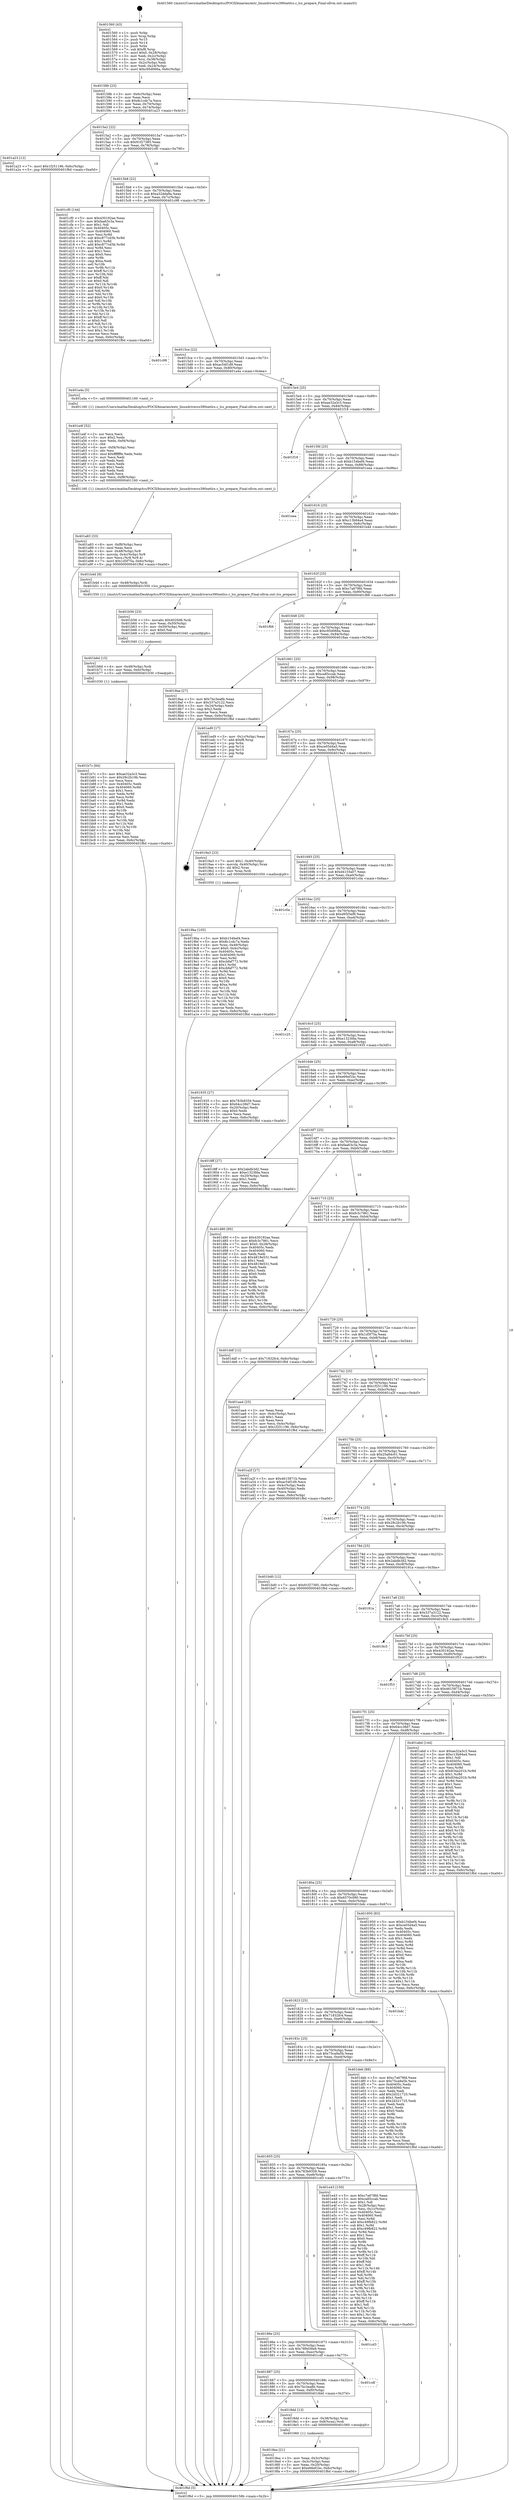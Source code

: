 digraph "0x401560" {
  label = "0x401560 (/mnt/c/Users/mathe/Desktop/tcc/POCII/binaries/extr_linuxdriverss390netlcs.c_lcs_prepare_Final-ollvm.out::main(0))"
  labelloc = "t"
  node[shape=record]

  Entry [label="",width=0.3,height=0.3,shape=circle,fillcolor=black,style=filled]
  "0x40158b" [label="{
     0x40158b [23]\l
     | [instrs]\l
     &nbsp;&nbsp;0x40158b \<+3\>: mov -0x6c(%rbp),%eax\l
     &nbsp;&nbsp;0x40158e \<+2\>: mov %eax,%ecx\l
     &nbsp;&nbsp;0x401590 \<+6\>: sub $0x8c1cdc7a,%ecx\l
     &nbsp;&nbsp;0x401596 \<+3\>: mov %eax,-0x70(%rbp)\l
     &nbsp;&nbsp;0x401599 \<+3\>: mov %ecx,-0x74(%rbp)\l
     &nbsp;&nbsp;0x40159c \<+6\>: je 0000000000401a23 \<main+0x4c3\>\l
  }"]
  "0x401a23" [label="{
     0x401a23 [12]\l
     | [instrs]\l
     &nbsp;&nbsp;0x401a23 \<+7\>: movl $0x1f251196,-0x6c(%rbp)\l
     &nbsp;&nbsp;0x401a2a \<+5\>: jmp 0000000000401f6d \<main+0xa0d\>\l
  }"]
  "0x4015a2" [label="{
     0x4015a2 [22]\l
     | [instrs]\l
     &nbsp;&nbsp;0x4015a2 \<+5\>: jmp 00000000004015a7 \<main+0x47\>\l
     &nbsp;&nbsp;0x4015a7 \<+3\>: mov -0x70(%rbp),%eax\l
     &nbsp;&nbsp;0x4015aa \<+5\>: sub $0x91f27385,%eax\l
     &nbsp;&nbsp;0x4015af \<+3\>: mov %eax,-0x78(%rbp)\l
     &nbsp;&nbsp;0x4015b2 \<+6\>: je 0000000000401cf0 \<main+0x790\>\l
  }"]
  Exit [label="",width=0.3,height=0.3,shape=circle,fillcolor=black,style=filled,peripheries=2]
  "0x401cf0" [label="{
     0x401cf0 [144]\l
     | [instrs]\l
     &nbsp;&nbsp;0x401cf0 \<+5\>: mov $0x430192ae,%eax\l
     &nbsp;&nbsp;0x401cf5 \<+5\>: mov $0xfaa63c3a,%ecx\l
     &nbsp;&nbsp;0x401cfa \<+2\>: mov $0x1,%dl\l
     &nbsp;&nbsp;0x401cfc \<+7\>: mov 0x40405c,%esi\l
     &nbsp;&nbsp;0x401d03 \<+7\>: mov 0x404060,%edi\l
     &nbsp;&nbsp;0x401d0a \<+3\>: mov %esi,%r8d\l
     &nbsp;&nbsp;0x401d0d \<+7\>: sub $0xc877cd3b,%r8d\l
     &nbsp;&nbsp;0x401d14 \<+4\>: sub $0x1,%r8d\l
     &nbsp;&nbsp;0x401d18 \<+7\>: add $0xc877cd3b,%r8d\l
     &nbsp;&nbsp;0x401d1f \<+4\>: imul %r8d,%esi\l
     &nbsp;&nbsp;0x401d23 \<+3\>: and $0x1,%esi\l
     &nbsp;&nbsp;0x401d26 \<+3\>: cmp $0x0,%esi\l
     &nbsp;&nbsp;0x401d29 \<+4\>: sete %r9b\l
     &nbsp;&nbsp;0x401d2d \<+3\>: cmp $0xa,%edi\l
     &nbsp;&nbsp;0x401d30 \<+4\>: setl %r10b\l
     &nbsp;&nbsp;0x401d34 \<+3\>: mov %r9b,%r11b\l
     &nbsp;&nbsp;0x401d37 \<+4\>: xor $0xff,%r11b\l
     &nbsp;&nbsp;0x401d3b \<+3\>: mov %r10b,%bl\l
     &nbsp;&nbsp;0x401d3e \<+3\>: xor $0xff,%bl\l
     &nbsp;&nbsp;0x401d41 \<+3\>: xor $0x0,%dl\l
     &nbsp;&nbsp;0x401d44 \<+3\>: mov %r11b,%r14b\l
     &nbsp;&nbsp;0x401d47 \<+4\>: and $0x0,%r14b\l
     &nbsp;&nbsp;0x401d4b \<+3\>: and %dl,%r9b\l
     &nbsp;&nbsp;0x401d4e \<+3\>: mov %bl,%r15b\l
     &nbsp;&nbsp;0x401d51 \<+4\>: and $0x0,%r15b\l
     &nbsp;&nbsp;0x401d55 \<+3\>: and %dl,%r10b\l
     &nbsp;&nbsp;0x401d58 \<+3\>: or %r9b,%r14b\l
     &nbsp;&nbsp;0x401d5b \<+3\>: or %r10b,%r15b\l
     &nbsp;&nbsp;0x401d5e \<+3\>: xor %r15b,%r14b\l
     &nbsp;&nbsp;0x401d61 \<+3\>: or %bl,%r11b\l
     &nbsp;&nbsp;0x401d64 \<+4\>: xor $0xff,%r11b\l
     &nbsp;&nbsp;0x401d68 \<+3\>: or $0x0,%dl\l
     &nbsp;&nbsp;0x401d6b \<+3\>: and %dl,%r11b\l
     &nbsp;&nbsp;0x401d6e \<+3\>: or %r11b,%r14b\l
     &nbsp;&nbsp;0x401d71 \<+4\>: test $0x1,%r14b\l
     &nbsp;&nbsp;0x401d75 \<+3\>: cmovne %ecx,%eax\l
     &nbsp;&nbsp;0x401d78 \<+3\>: mov %eax,-0x6c(%rbp)\l
     &nbsp;&nbsp;0x401d7b \<+5\>: jmp 0000000000401f6d \<main+0xa0d\>\l
  }"]
  "0x4015b8" [label="{
     0x4015b8 [22]\l
     | [instrs]\l
     &nbsp;&nbsp;0x4015b8 \<+5\>: jmp 00000000004015bd \<main+0x5d\>\l
     &nbsp;&nbsp;0x4015bd \<+3\>: mov -0x70(%rbp),%eax\l
     &nbsp;&nbsp;0x4015c0 \<+5\>: sub $0xa32dda9a,%eax\l
     &nbsp;&nbsp;0x4015c5 \<+3\>: mov %eax,-0x7c(%rbp)\l
     &nbsp;&nbsp;0x4015c8 \<+6\>: je 0000000000401c98 \<main+0x738\>\l
  }"]
  "0x401b7c" [label="{
     0x401b7c [84]\l
     | [instrs]\l
     &nbsp;&nbsp;0x401b7c \<+5\>: mov $0xae32a3c3,%eax\l
     &nbsp;&nbsp;0x401b81 \<+5\>: mov $0x29c2b19b,%esi\l
     &nbsp;&nbsp;0x401b86 \<+2\>: xor %ecx,%ecx\l
     &nbsp;&nbsp;0x401b88 \<+7\>: mov 0x40405c,%edx\l
     &nbsp;&nbsp;0x401b8f \<+8\>: mov 0x404060,%r8d\l
     &nbsp;&nbsp;0x401b97 \<+3\>: sub $0x1,%ecx\l
     &nbsp;&nbsp;0x401b9a \<+3\>: mov %edx,%r9d\l
     &nbsp;&nbsp;0x401b9d \<+3\>: add %ecx,%r9d\l
     &nbsp;&nbsp;0x401ba0 \<+4\>: imul %r9d,%edx\l
     &nbsp;&nbsp;0x401ba4 \<+3\>: and $0x1,%edx\l
     &nbsp;&nbsp;0x401ba7 \<+3\>: cmp $0x0,%edx\l
     &nbsp;&nbsp;0x401baa \<+4\>: sete %r10b\l
     &nbsp;&nbsp;0x401bae \<+4\>: cmp $0xa,%r8d\l
     &nbsp;&nbsp;0x401bb2 \<+4\>: setl %r11b\l
     &nbsp;&nbsp;0x401bb6 \<+3\>: mov %r10b,%bl\l
     &nbsp;&nbsp;0x401bb9 \<+3\>: and %r11b,%bl\l
     &nbsp;&nbsp;0x401bbc \<+3\>: xor %r11b,%r10b\l
     &nbsp;&nbsp;0x401bbf \<+3\>: or %r10b,%bl\l
     &nbsp;&nbsp;0x401bc2 \<+3\>: test $0x1,%bl\l
     &nbsp;&nbsp;0x401bc5 \<+3\>: cmovne %esi,%eax\l
     &nbsp;&nbsp;0x401bc8 \<+3\>: mov %eax,-0x6c(%rbp)\l
     &nbsp;&nbsp;0x401bcb \<+5\>: jmp 0000000000401f6d \<main+0xa0d\>\l
  }"]
  "0x401c98" [label="{
     0x401c98\l
  }", style=dashed]
  "0x4015ce" [label="{
     0x4015ce [22]\l
     | [instrs]\l
     &nbsp;&nbsp;0x4015ce \<+5\>: jmp 00000000004015d3 \<main+0x73\>\l
     &nbsp;&nbsp;0x4015d3 \<+3\>: mov -0x70(%rbp),%eax\l
     &nbsp;&nbsp;0x4015d6 \<+5\>: sub $0xac54f1d9,%eax\l
     &nbsp;&nbsp;0x4015db \<+3\>: mov %eax,-0x80(%rbp)\l
     &nbsp;&nbsp;0x4015de \<+6\>: je 0000000000401a4a \<main+0x4ea\>\l
  }"]
  "0x401b6d" [label="{
     0x401b6d [15]\l
     | [instrs]\l
     &nbsp;&nbsp;0x401b6d \<+4\>: mov -0x48(%rbp),%rdi\l
     &nbsp;&nbsp;0x401b71 \<+6\>: mov %eax,-0xfc(%rbp)\l
     &nbsp;&nbsp;0x401b77 \<+5\>: call 0000000000401030 \<free@plt\>\l
     | [calls]\l
     &nbsp;&nbsp;0x401030 \{1\} (unknown)\l
  }"]
  "0x401a4a" [label="{
     0x401a4a [5]\l
     | [instrs]\l
     &nbsp;&nbsp;0x401a4a \<+5\>: call 0000000000401160 \<next_i\>\l
     | [calls]\l
     &nbsp;&nbsp;0x401160 \{1\} (/mnt/c/Users/mathe/Desktop/tcc/POCII/binaries/extr_linuxdriverss390netlcs.c_lcs_prepare_Final-ollvm.out::next_i)\l
  }"]
  "0x4015e4" [label="{
     0x4015e4 [25]\l
     | [instrs]\l
     &nbsp;&nbsp;0x4015e4 \<+5\>: jmp 00000000004015e9 \<main+0x89\>\l
     &nbsp;&nbsp;0x4015e9 \<+3\>: mov -0x70(%rbp),%eax\l
     &nbsp;&nbsp;0x4015ec \<+5\>: sub $0xae32a3c3,%eax\l
     &nbsp;&nbsp;0x4015f1 \<+6\>: mov %eax,-0x84(%rbp)\l
     &nbsp;&nbsp;0x4015f7 \<+6\>: je 0000000000401f18 \<main+0x9b8\>\l
  }"]
  "0x401b56" [label="{
     0x401b56 [23]\l
     | [instrs]\l
     &nbsp;&nbsp;0x401b56 \<+10\>: movabs $0x4020d6,%rdi\l
     &nbsp;&nbsp;0x401b60 \<+3\>: mov %eax,-0x50(%rbp)\l
     &nbsp;&nbsp;0x401b63 \<+3\>: mov -0x50(%rbp),%esi\l
     &nbsp;&nbsp;0x401b66 \<+2\>: mov $0x0,%al\l
     &nbsp;&nbsp;0x401b68 \<+5\>: call 0000000000401040 \<printf@plt\>\l
     | [calls]\l
     &nbsp;&nbsp;0x401040 \{1\} (unknown)\l
  }"]
  "0x401f18" [label="{
     0x401f18\l
  }", style=dashed]
  "0x4015fd" [label="{
     0x4015fd [25]\l
     | [instrs]\l
     &nbsp;&nbsp;0x4015fd \<+5\>: jmp 0000000000401602 \<main+0xa2\>\l
     &nbsp;&nbsp;0x401602 \<+3\>: mov -0x70(%rbp),%eax\l
     &nbsp;&nbsp;0x401605 \<+5\>: sub $0xb154bef4,%eax\l
     &nbsp;&nbsp;0x40160a \<+6\>: mov %eax,-0x88(%rbp)\l
     &nbsp;&nbsp;0x401610 \<+6\>: je 0000000000401eea \<main+0x98a\>\l
  }"]
  "0x401a83" [label="{
     0x401a83 [33]\l
     | [instrs]\l
     &nbsp;&nbsp;0x401a83 \<+6\>: mov -0xf8(%rbp),%ecx\l
     &nbsp;&nbsp;0x401a89 \<+3\>: imul %eax,%ecx\l
     &nbsp;&nbsp;0x401a8c \<+4\>: mov -0x48(%rbp),%r8\l
     &nbsp;&nbsp;0x401a90 \<+4\>: movslq -0x4c(%rbp),%r9\l
     &nbsp;&nbsp;0x401a94 \<+4\>: mov %ecx,(%r8,%r9,4)\l
     &nbsp;&nbsp;0x401a98 \<+7\>: movl $0x1d5f75a,-0x6c(%rbp)\l
     &nbsp;&nbsp;0x401a9f \<+5\>: jmp 0000000000401f6d \<main+0xa0d\>\l
  }"]
  "0x401eea" [label="{
     0x401eea\l
  }", style=dashed]
  "0x401616" [label="{
     0x401616 [25]\l
     | [instrs]\l
     &nbsp;&nbsp;0x401616 \<+5\>: jmp 000000000040161b \<main+0xbb\>\l
     &nbsp;&nbsp;0x40161b \<+3\>: mov -0x70(%rbp),%eax\l
     &nbsp;&nbsp;0x40161e \<+5\>: sub $0xc13b94a4,%eax\l
     &nbsp;&nbsp;0x401623 \<+6\>: mov %eax,-0x8c(%rbp)\l
     &nbsp;&nbsp;0x401629 \<+6\>: je 0000000000401b4d \<main+0x5ed\>\l
  }"]
  "0x401a4f" [label="{
     0x401a4f [52]\l
     | [instrs]\l
     &nbsp;&nbsp;0x401a4f \<+2\>: xor %ecx,%ecx\l
     &nbsp;&nbsp;0x401a51 \<+5\>: mov $0x2,%edx\l
     &nbsp;&nbsp;0x401a56 \<+6\>: mov %edx,-0xf4(%rbp)\l
     &nbsp;&nbsp;0x401a5c \<+1\>: cltd\l
     &nbsp;&nbsp;0x401a5d \<+6\>: mov -0xf4(%rbp),%esi\l
     &nbsp;&nbsp;0x401a63 \<+2\>: idiv %esi\l
     &nbsp;&nbsp;0x401a65 \<+6\>: imul $0xfffffffe,%edx,%edx\l
     &nbsp;&nbsp;0x401a6b \<+2\>: mov %ecx,%edi\l
     &nbsp;&nbsp;0x401a6d \<+2\>: sub %edx,%edi\l
     &nbsp;&nbsp;0x401a6f \<+2\>: mov %ecx,%edx\l
     &nbsp;&nbsp;0x401a71 \<+3\>: sub $0x1,%edx\l
     &nbsp;&nbsp;0x401a74 \<+2\>: add %edx,%edi\l
     &nbsp;&nbsp;0x401a76 \<+2\>: sub %edi,%ecx\l
     &nbsp;&nbsp;0x401a78 \<+6\>: mov %ecx,-0xf8(%rbp)\l
     &nbsp;&nbsp;0x401a7e \<+5\>: call 0000000000401160 \<next_i\>\l
     | [calls]\l
     &nbsp;&nbsp;0x401160 \{1\} (/mnt/c/Users/mathe/Desktop/tcc/POCII/binaries/extr_linuxdriverss390netlcs.c_lcs_prepare_Final-ollvm.out::next_i)\l
  }"]
  "0x401b4d" [label="{
     0x401b4d [9]\l
     | [instrs]\l
     &nbsp;&nbsp;0x401b4d \<+4\>: mov -0x48(%rbp),%rdi\l
     &nbsp;&nbsp;0x401b51 \<+5\>: call 0000000000401550 \<lcs_prepare\>\l
     | [calls]\l
     &nbsp;&nbsp;0x401550 \{1\} (/mnt/c/Users/mathe/Desktop/tcc/POCII/binaries/extr_linuxdriverss390netlcs.c_lcs_prepare_Final-ollvm.out::lcs_prepare)\l
  }"]
  "0x40162f" [label="{
     0x40162f [25]\l
     | [instrs]\l
     &nbsp;&nbsp;0x40162f \<+5\>: jmp 0000000000401634 \<main+0xd4\>\l
     &nbsp;&nbsp;0x401634 \<+3\>: mov -0x70(%rbp),%eax\l
     &nbsp;&nbsp;0x401637 \<+5\>: sub $0xc7a678fd,%eax\l
     &nbsp;&nbsp;0x40163c \<+6\>: mov %eax,-0x90(%rbp)\l
     &nbsp;&nbsp;0x401642 \<+6\>: je 0000000000401f66 \<main+0xa06\>\l
  }"]
  "0x4019ba" [label="{
     0x4019ba [105]\l
     | [instrs]\l
     &nbsp;&nbsp;0x4019ba \<+5\>: mov $0xb154bef4,%ecx\l
     &nbsp;&nbsp;0x4019bf \<+5\>: mov $0x8c1cdc7a,%edx\l
     &nbsp;&nbsp;0x4019c4 \<+4\>: mov %rax,-0x48(%rbp)\l
     &nbsp;&nbsp;0x4019c8 \<+7\>: movl $0x0,-0x4c(%rbp)\l
     &nbsp;&nbsp;0x4019cf \<+7\>: mov 0x40405c,%esi\l
     &nbsp;&nbsp;0x4019d6 \<+8\>: mov 0x404060,%r8d\l
     &nbsp;&nbsp;0x4019de \<+3\>: mov %esi,%r9d\l
     &nbsp;&nbsp;0x4019e1 \<+7\>: sub $0xcbfaf772,%r9d\l
     &nbsp;&nbsp;0x4019e8 \<+4\>: sub $0x1,%r9d\l
     &nbsp;&nbsp;0x4019ec \<+7\>: add $0xcbfaf772,%r9d\l
     &nbsp;&nbsp;0x4019f3 \<+4\>: imul %r9d,%esi\l
     &nbsp;&nbsp;0x4019f7 \<+3\>: and $0x1,%esi\l
     &nbsp;&nbsp;0x4019fa \<+3\>: cmp $0x0,%esi\l
     &nbsp;&nbsp;0x4019fd \<+4\>: sete %r10b\l
     &nbsp;&nbsp;0x401a01 \<+4\>: cmp $0xa,%r8d\l
     &nbsp;&nbsp;0x401a05 \<+4\>: setl %r11b\l
     &nbsp;&nbsp;0x401a09 \<+3\>: mov %r10b,%bl\l
     &nbsp;&nbsp;0x401a0c \<+3\>: and %r11b,%bl\l
     &nbsp;&nbsp;0x401a0f \<+3\>: xor %r11b,%r10b\l
     &nbsp;&nbsp;0x401a12 \<+3\>: or %r10b,%bl\l
     &nbsp;&nbsp;0x401a15 \<+3\>: test $0x1,%bl\l
     &nbsp;&nbsp;0x401a18 \<+3\>: cmovne %edx,%ecx\l
     &nbsp;&nbsp;0x401a1b \<+3\>: mov %ecx,-0x6c(%rbp)\l
     &nbsp;&nbsp;0x401a1e \<+5\>: jmp 0000000000401f6d \<main+0xa0d\>\l
  }"]
  "0x401f66" [label="{
     0x401f66\l
  }", style=dashed]
  "0x401648" [label="{
     0x401648 [25]\l
     | [instrs]\l
     &nbsp;&nbsp;0x401648 \<+5\>: jmp 000000000040164d \<main+0xed\>\l
     &nbsp;&nbsp;0x40164d \<+3\>: mov -0x70(%rbp),%eax\l
     &nbsp;&nbsp;0x401650 \<+5\>: sub $0xc95d066a,%eax\l
     &nbsp;&nbsp;0x401655 \<+6\>: mov %eax,-0x94(%rbp)\l
     &nbsp;&nbsp;0x40165b \<+6\>: je 00000000004018aa \<main+0x34a\>\l
  }"]
  "0x4018ea" [label="{
     0x4018ea [21]\l
     | [instrs]\l
     &nbsp;&nbsp;0x4018ea \<+3\>: mov %eax,-0x3c(%rbp)\l
     &nbsp;&nbsp;0x4018ed \<+3\>: mov -0x3c(%rbp),%eax\l
     &nbsp;&nbsp;0x4018f0 \<+3\>: mov %eax,-0x20(%rbp)\l
     &nbsp;&nbsp;0x4018f3 \<+7\>: movl $0xe66ef1bc,-0x6c(%rbp)\l
     &nbsp;&nbsp;0x4018fa \<+5\>: jmp 0000000000401f6d \<main+0xa0d\>\l
  }"]
  "0x4018aa" [label="{
     0x4018aa [27]\l
     | [instrs]\l
     &nbsp;&nbsp;0x4018aa \<+5\>: mov $0x7bc3ea8b,%eax\l
     &nbsp;&nbsp;0x4018af \<+5\>: mov $0x337a3122,%ecx\l
     &nbsp;&nbsp;0x4018b4 \<+3\>: mov -0x24(%rbp),%edx\l
     &nbsp;&nbsp;0x4018b7 \<+3\>: cmp $0x2,%edx\l
     &nbsp;&nbsp;0x4018ba \<+3\>: cmovne %ecx,%eax\l
     &nbsp;&nbsp;0x4018bd \<+3\>: mov %eax,-0x6c(%rbp)\l
     &nbsp;&nbsp;0x4018c0 \<+5\>: jmp 0000000000401f6d \<main+0xa0d\>\l
  }"]
  "0x401661" [label="{
     0x401661 [25]\l
     | [instrs]\l
     &nbsp;&nbsp;0x401661 \<+5\>: jmp 0000000000401666 \<main+0x106\>\l
     &nbsp;&nbsp;0x401666 \<+3\>: mov -0x70(%rbp),%eax\l
     &nbsp;&nbsp;0x401669 \<+5\>: sub $0xca85ccab,%eax\l
     &nbsp;&nbsp;0x40166e \<+6\>: mov %eax,-0x98(%rbp)\l
     &nbsp;&nbsp;0x401674 \<+6\>: je 0000000000401ed9 \<main+0x979\>\l
  }"]
  "0x401f6d" [label="{
     0x401f6d [5]\l
     | [instrs]\l
     &nbsp;&nbsp;0x401f6d \<+5\>: jmp 000000000040158b \<main+0x2b\>\l
  }"]
  "0x401560" [label="{
     0x401560 [43]\l
     | [instrs]\l
     &nbsp;&nbsp;0x401560 \<+1\>: push %rbp\l
     &nbsp;&nbsp;0x401561 \<+3\>: mov %rsp,%rbp\l
     &nbsp;&nbsp;0x401564 \<+2\>: push %r15\l
     &nbsp;&nbsp;0x401566 \<+2\>: push %r14\l
     &nbsp;&nbsp;0x401568 \<+1\>: push %rbx\l
     &nbsp;&nbsp;0x401569 \<+7\>: sub $0xf8,%rsp\l
     &nbsp;&nbsp;0x401570 \<+7\>: movl $0x0,-0x28(%rbp)\l
     &nbsp;&nbsp;0x401577 \<+3\>: mov %edi,-0x2c(%rbp)\l
     &nbsp;&nbsp;0x40157a \<+4\>: mov %rsi,-0x38(%rbp)\l
     &nbsp;&nbsp;0x40157e \<+3\>: mov -0x2c(%rbp),%edi\l
     &nbsp;&nbsp;0x401581 \<+3\>: mov %edi,-0x24(%rbp)\l
     &nbsp;&nbsp;0x401584 \<+7\>: movl $0xc95d066a,-0x6c(%rbp)\l
  }"]
  "0x4018a0" [label="{
     0x4018a0\l
  }", style=dashed]
  "0x401ed9" [label="{
     0x401ed9 [17]\l
     | [instrs]\l
     &nbsp;&nbsp;0x401ed9 \<+3\>: mov -0x1c(%rbp),%eax\l
     &nbsp;&nbsp;0x401edc \<+7\>: add $0xf8,%rsp\l
     &nbsp;&nbsp;0x401ee3 \<+1\>: pop %rbx\l
     &nbsp;&nbsp;0x401ee4 \<+2\>: pop %r14\l
     &nbsp;&nbsp;0x401ee6 \<+2\>: pop %r15\l
     &nbsp;&nbsp;0x401ee8 \<+1\>: pop %rbp\l
     &nbsp;&nbsp;0x401ee9 \<+1\>: ret\l
  }"]
  "0x40167a" [label="{
     0x40167a [25]\l
     | [instrs]\l
     &nbsp;&nbsp;0x40167a \<+5\>: jmp 000000000040167f \<main+0x11f\>\l
     &nbsp;&nbsp;0x40167f \<+3\>: mov -0x70(%rbp),%eax\l
     &nbsp;&nbsp;0x401682 \<+5\>: sub $0xce05d4a5,%eax\l
     &nbsp;&nbsp;0x401687 \<+6\>: mov %eax,-0x9c(%rbp)\l
     &nbsp;&nbsp;0x40168d \<+6\>: je 00000000004019a3 \<main+0x443\>\l
  }"]
  "0x4018dd" [label="{
     0x4018dd [13]\l
     | [instrs]\l
     &nbsp;&nbsp;0x4018dd \<+4\>: mov -0x38(%rbp),%rax\l
     &nbsp;&nbsp;0x4018e1 \<+4\>: mov 0x8(%rax),%rdi\l
     &nbsp;&nbsp;0x4018e5 \<+5\>: call 0000000000401060 \<atoi@plt\>\l
     | [calls]\l
     &nbsp;&nbsp;0x401060 \{1\} (unknown)\l
  }"]
  "0x4019a3" [label="{
     0x4019a3 [23]\l
     | [instrs]\l
     &nbsp;&nbsp;0x4019a3 \<+7\>: movl $0x1,-0x40(%rbp)\l
     &nbsp;&nbsp;0x4019aa \<+4\>: movslq -0x40(%rbp),%rax\l
     &nbsp;&nbsp;0x4019ae \<+4\>: shl $0x2,%rax\l
     &nbsp;&nbsp;0x4019b2 \<+3\>: mov %rax,%rdi\l
     &nbsp;&nbsp;0x4019b5 \<+5\>: call 0000000000401050 \<malloc@plt\>\l
     | [calls]\l
     &nbsp;&nbsp;0x401050 \{1\} (unknown)\l
  }"]
  "0x401693" [label="{
     0x401693 [25]\l
     | [instrs]\l
     &nbsp;&nbsp;0x401693 \<+5\>: jmp 0000000000401698 \<main+0x138\>\l
     &nbsp;&nbsp;0x401698 \<+3\>: mov -0x70(%rbp),%eax\l
     &nbsp;&nbsp;0x40169b \<+5\>: sub $0xd4155a07,%eax\l
     &nbsp;&nbsp;0x4016a0 \<+6\>: mov %eax,-0xa0(%rbp)\l
     &nbsp;&nbsp;0x4016a6 \<+6\>: je 0000000000401c0a \<main+0x6aa\>\l
  }"]
  "0x401887" [label="{
     0x401887 [25]\l
     | [instrs]\l
     &nbsp;&nbsp;0x401887 \<+5\>: jmp 000000000040188c \<main+0x32c\>\l
     &nbsp;&nbsp;0x40188c \<+3\>: mov -0x70(%rbp),%eax\l
     &nbsp;&nbsp;0x40188f \<+5\>: sub $0x7bc3ea8b,%eax\l
     &nbsp;&nbsp;0x401894 \<+6\>: mov %eax,-0xf0(%rbp)\l
     &nbsp;&nbsp;0x40189a \<+6\>: je 00000000004018dd \<main+0x37d\>\l
  }"]
  "0x401c0a" [label="{
     0x401c0a\l
  }", style=dashed]
  "0x4016ac" [label="{
     0x4016ac [25]\l
     | [instrs]\l
     &nbsp;&nbsp;0x4016ac \<+5\>: jmp 00000000004016b1 \<main+0x151\>\l
     &nbsp;&nbsp;0x4016b1 \<+3\>: mov -0x70(%rbp),%eax\l
     &nbsp;&nbsp;0x4016b4 \<+5\>: sub $0xd95f3ef9,%eax\l
     &nbsp;&nbsp;0x4016b9 \<+6\>: mov %eax,-0xa4(%rbp)\l
     &nbsp;&nbsp;0x4016bf \<+6\>: je 0000000000401c25 \<main+0x6c5\>\l
  }"]
  "0x401cdf" [label="{
     0x401cdf\l
  }", style=dashed]
  "0x401c25" [label="{
     0x401c25\l
  }", style=dashed]
  "0x4016c5" [label="{
     0x4016c5 [25]\l
     | [instrs]\l
     &nbsp;&nbsp;0x4016c5 \<+5\>: jmp 00000000004016ca \<main+0x16a\>\l
     &nbsp;&nbsp;0x4016ca \<+3\>: mov -0x70(%rbp),%eax\l
     &nbsp;&nbsp;0x4016cd \<+5\>: sub $0xe1323fda,%eax\l
     &nbsp;&nbsp;0x4016d2 \<+6\>: mov %eax,-0xa8(%rbp)\l
     &nbsp;&nbsp;0x4016d8 \<+6\>: je 0000000000401935 \<main+0x3d5\>\l
  }"]
  "0x40186e" [label="{
     0x40186e [25]\l
     | [instrs]\l
     &nbsp;&nbsp;0x40186e \<+5\>: jmp 0000000000401873 \<main+0x313\>\l
     &nbsp;&nbsp;0x401873 \<+3\>: mov -0x70(%rbp),%eax\l
     &nbsp;&nbsp;0x401876 \<+5\>: sub $0x789d39a9,%eax\l
     &nbsp;&nbsp;0x40187b \<+6\>: mov %eax,-0xec(%rbp)\l
     &nbsp;&nbsp;0x401881 \<+6\>: je 0000000000401cdf \<main+0x77f\>\l
  }"]
  "0x401935" [label="{
     0x401935 [27]\l
     | [instrs]\l
     &nbsp;&nbsp;0x401935 \<+5\>: mov $0x783b9359,%eax\l
     &nbsp;&nbsp;0x40193a \<+5\>: mov $0x64cc38d7,%ecx\l
     &nbsp;&nbsp;0x40193f \<+3\>: mov -0x20(%rbp),%edx\l
     &nbsp;&nbsp;0x401942 \<+3\>: cmp $0x0,%edx\l
     &nbsp;&nbsp;0x401945 \<+3\>: cmove %ecx,%eax\l
     &nbsp;&nbsp;0x401948 \<+3\>: mov %eax,-0x6c(%rbp)\l
     &nbsp;&nbsp;0x40194b \<+5\>: jmp 0000000000401f6d \<main+0xa0d\>\l
  }"]
  "0x4016de" [label="{
     0x4016de [25]\l
     | [instrs]\l
     &nbsp;&nbsp;0x4016de \<+5\>: jmp 00000000004016e3 \<main+0x183\>\l
     &nbsp;&nbsp;0x4016e3 \<+3\>: mov -0x70(%rbp),%eax\l
     &nbsp;&nbsp;0x4016e6 \<+5\>: sub $0xe66ef1bc,%eax\l
     &nbsp;&nbsp;0x4016eb \<+6\>: mov %eax,-0xac(%rbp)\l
     &nbsp;&nbsp;0x4016f1 \<+6\>: je 00000000004018ff \<main+0x39f\>\l
  }"]
  "0x401cd3" [label="{
     0x401cd3\l
  }", style=dashed]
  "0x4018ff" [label="{
     0x4018ff [27]\l
     | [instrs]\l
     &nbsp;&nbsp;0x4018ff \<+5\>: mov $0x2abdb3d2,%eax\l
     &nbsp;&nbsp;0x401904 \<+5\>: mov $0xe1323fda,%ecx\l
     &nbsp;&nbsp;0x401909 \<+3\>: mov -0x20(%rbp),%edx\l
     &nbsp;&nbsp;0x40190c \<+3\>: cmp $0x1,%edx\l
     &nbsp;&nbsp;0x40190f \<+3\>: cmovl %ecx,%eax\l
     &nbsp;&nbsp;0x401912 \<+3\>: mov %eax,-0x6c(%rbp)\l
     &nbsp;&nbsp;0x401915 \<+5\>: jmp 0000000000401f6d \<main+0xa0d\>\l
  }"]
  "0x4016f7" [label="{
     0x4016f7 [25]\l
     | [instrs]\l
     &nbsp;&nbsp;0x4016f7 \<+5\>: jmp 00000000004016fc \<main+0x19c\>\l
     &nbsp;&nbsp;0x4016fc \<+3\>: mov -0x70(%rbp),%eax\l
     &nbsp;&nbsp;0x4016ff \<+5\>: sub $0xfaa63c3a,%eax\l
     &nbsp;&nbsp;0x401704 \<+6\>: mov %eax,-0xb0(%rbp)\l
     &nbsp;&nbsp;0x40170a \<+6\>: je 0000000000401d80 \<main+0x820\>\l
  }"]
  "0x401855" [label="{
     0x401855 [25]\l
     | [instrs]\l
     &nbsp;&nbsp;0x401855 \<+5\>: jmp 000000000040185a \<main+0x2fa\>\l
     &nbsp;&nbsp;0x40185a \<+3\>: mov -0x70(%rbp),%eax\l
     &nbsp;&nbsp;0x40185d \<+5\>: sub $0x783b9359,%eax\l
     &nbsp;&nbsp;0x401862 \<+6\>: mov %eax,-0xe8(%rbp)\l
     &nbsp;&nbsp;0x401868 \<+6\>: je 0000000000401cd3 \<main+0x773\>\l
  }"]
  "0x401d80" [label="{
     0x401d80 [95]\l
     | [instrs]\l
     &nbsp;&nbsp;0x401d80 \<+5\>: mov $0x430192ae,%eax\l
     &nbsp;&nbsp;0x401d85 \<+5\>: mov $0xfc3c7861,%ecx\l
     &nbsp;&nbsp;0x401d8a \<+7\>: movl $0x0,-0x28(%rbp)\l
     &nbsp;&nbsp;0x401d91 \<+7\>: mov 0x40405c,%edx\l
     &nbsp;&nbsp;0x401d98 \<+7\>: mov 0x404060,%esi\l
     &nbsp;&nbsp;0x401d9f \<+2\>: mov %edx,%edi\l
     &nbsp;&nbsp;0x401da1 \<+6\>: sub $0x4819e531,%edi\l
     &nbsp;&nbsp;0x401da7 \<+3\>: sub $0x1,%edi\l
     &nbsp;&nbsp;0x401daa \<+6\>: add $0x4819e531,%edi\l
     &nbsp;&nbsp;0x401db0 \<+3\>: imul %edi,%edx\l
     &nbsp;&nbsp;0x401db3 \<+3\>: and $0x1,%edx\l
     &nbsp;&nbsp;0x401db6 \<+3\>: cmp $0x0,%edx\l
     &nbsp;&nbsp;0x401db9 \<+4\>: sete %r8b\l
     &nbsp;&nbsp;0x401dbd \<+3\>: cmp $0xa,%esi\l
     &nbsp;&nbsp;0x401dc0 \<+4\>: setl %r9b\l
     &nbsp;&nbsp;0x401dc4 \<+3\>: mov %r8b,%r10b\l
     &nbsp;&nbsp;0x401dc7 \<+3\>: and %r9b,%r10b\l
     &nbsp;&nbsp;0x401dca \<+3\>: xor %r9b,%r8b\l
     &nbsp;&nbsp;0x401dcd \<+3\>: or %r8b,%r10b\l
     &nbsp;&nbsp;0x401dd0 \<+4\>: test $0x1,%r10b\l
     &nbsp;&nbsp;0x401dd4 \<+3\>: cmovne %ecx,%eax\l
     &nbsp;&nbsp;0x401dd7 \<+3\>: mov %eax,-0x6c(%rbp)\l
     &nbsp;&nbsp;0x401dda \<+5\>: jmp 0000000000401f6d \<main+0xa0d\>\l
  }"]
  "0x401710" [label="{
     0x401710 [25]\l
     | [instrs]\l
     &nbsp;&nbsp;0x401710 \<+5\>: jmp 0000000000401715 \<main+0x1b5\>\l
     &nbsp;&nbsp;0x401715 \<+3\>: mov -0x70(%rbp),%eax\l
     &nbsp;&nbsp;0x401718 \<+5\>: sub $0xfc3c7861,%eax\l
     &nbsp;&nbsp;0x40171d \<+6\>: mov %eax,-0xb4(%rbp)\l
     &nbsp;&nbsp;0x401723 \<+6\>: je 0000000000401ddf \<main+0x87f\>\l
  }"]
  "0x401e43" [label="{
     0x401e43 [150]\l
     | [instrs]\l
     &nbsp;&nbsp;0x401e43 \<+5\>: mov $0xc7a678fd,%eax\l
     &nbsp;&nbsp;0x401e48 \<+5\>: mov $0xca85ccab,%ecx\l
     &nbsp;&nbsp;0x401e4d \<+2\>: mov $0x1,%dl\l
     &nbsp;&nbsp;0x401e4f \<+3\>: mov -0x28(%rbp),%esi\l
     &nbsp;&nbsp;0x401e52 \<+3\>: mov %esi,-0x1c(%rbp)\l
     &nbsp;&nbsp;0x401e55 \<+7\>: mov 0x40405c,%esi\l
     &nbsp;&nbsp;0x401e5c \<+7\>: mov 0x404060,%edi\l
     &nbsp;&nbsp;0x401e63 \<+3\>: mov %esi,%r8d\l
     &nbsp;&nbsp;0x401e66 \<+7\>: add $0xc49fb822,%r8d\l
     &nbsp;&nbsp;0x401e6d \<+4\>: sub $0x1,%r8d\l
     &nbsp;&nbsp;0x401e71 \<+7\>: sub $0xc49fb822,%r8d\l
     &nbsp;&nbsp;0x401e78 \<+4\>: imul %r8d,%esi\l
     &nbsp;&nbsp;0x401e7c \<+3\>: and $0x1,%esi\l
     &nbsp;&nbsp;0x401e7f \<+3\>: cmp $0x0,%esi\l
     &nbsp;&nbsp;0x401e82 \<+4\>: sete %r9b\l
     &nbsp;&nbsp;0x401e86 \<+3\>: cmp $0xa,%edi\l
     &nbsp;&nbsp;0x401e89 \<+4\>: setl %r10b\l
     &nbsp;&nbsp;0x401e8d \<+3\>: mov %r9b,%r11b\l
     &nbsp;&nbsp;0x401e90 \<+4\>: xor $0xff,%r11b\l
     &nbsp;&nbsp;0x401e94 \<+3\>: mov %r10b,%bl\l
     &nbsp;&nbsp;0x401e97 \<+3\>: xor $0xff,%bl\l
     &nbsp;&nbsp;0x401e9a \<+3\>: xor $0x1,%dl\l
     &nbsp;&nbsp;0x401e9d \<+3\>: mov %r11b,%r14b\l
     &nbsp;&nbsp;0x401ea0 \<+4\>: and $0xff,%r14b\l
     &nbsp;&nbsp;0x401ea4 \<+3\>: and %dl,%r9b\l
     &nbsp;&nbsp;0x401ea7 \<+3\>: mov %bl,%r15b\l
     &nbsp;&nbsp;0x401eaa \<+4\>: and $0xff,%r15b\l
     &nbsp;&nbsp;0x401eae \<+3\>: and %dl,%r10b\l
     &nbsp;&nbsp;0x401eb1 \<+3\>: or %r9b,%r14b\l
     &nbsp;&nbsp;0x401eb4 \<+3\>: or %r10b,%r15b\l
     &nbsp;&nbsp;0x401eb7 \<+3\>: xor %r15b,%r14b\l
     &nbsp;&nbsp;0x401eba \<+3\>: or %bl,%r11b\l
     &nbsp;&nbsp;0x401ebd \<+4\>: xor $0xff,%r11b\l
     &nbsp;&nbsp;0x401ec1 \<+3\>: or $0x1,%dl\l
     &nbsp;&nbsp;0x401ec4 \<+3\>: and %dl,%r11b\l
     &nbsp;&nbsp;0x401ec7 \<+3\>: or %r11b,%r14b\l
     &nbsp;&nbsp;0x401eca \<+4\>: test $0x1,%r14b\l
     &nbsp;&nbsp;0x401ece \<+3\>: cmovne %ecx,%eax\l
     &nbsp;&nbsp;0x401ed1 \<+3\>: mov %eax,-0x6c(%rbp)\l
     &nbsp;&nbsp;0x401ed4 \<+5\>: jmp 0000000000401f6d \<main+0xa0d\>\l
  }"]
  "0x401ddf" [label="{
     0x401ddf [12]\l
     | [instrs]\l
     &nbsp;&nbsp;0x401ddf \<+7\>: movl $0x71832fc4,-0x6c(%rbp)\l
     &nbsp;&nbsp;0x401de6 \<+5\>: jmp 0000000000401f6d \<main+0xa0d\>\l
  }"]
  "0x401729" [label="{
     0x401729 [25]\l
     | [instrs]\l
     &nbsp;&nbsp;0x401729 \<+5\>: jmp 000000000040172e \<main+0x1ce\>\l
     &nbsp;&nbsp;0x40172e \<+3\>: mov -0x70(%rbp),%eax\l
     &nbsp;&nbsp;0x401731 \<+5\>: sub $0x1d5f75a,%eax\l
     &nbsp;&nbsp;0x401736 \<+6\>: mov %eax,-0xb8(%rbp)\l
     &nbsp;&nbsp;0x40173c \<+6\>: je 0000000000401aa4 \<main+0x544\>\l
  }"]
  "0x40183c" [label="{
     0x40183c [25]\l
     | [instrs]\l
     &nbsp;&nbsp;0x40183c \<+5\>: jmp 0000000000401841 \<main+0x2e1\>\l
     &nbsp;&nbsp;0x401841 \<+3\>: mov -0x70(%rbp),%eax\l
     &nbsp;&nbsp;0x401844 \<+5\>: sub $0x75ca9a5b,%eax\l
     &nbsp;&nbsp;0x401849 \<+6\>: mov %eax,-0xe4(%rbp)\l
     &nbsp;&nbsp;0x40184f \<+6\>: je 0000000000401e43 \<main+0x8e3\>\l
  }"]
  "0x401aa4" [label="{
     0x401aa4 [25]\l
     | [instrs]\l
     &nbsp;&nbsp;0x401aa4 \<+2\>: xor %eax,%eax\l
     &nbsp;&nbsp;0x401aa6 \<+3\>: mov -0x4c(%rbp),%ecx\l
     &nbsp;&nbsp;0x401aa9 \<+3\>: sub $0x1,%eax\l
     &nbsp;&nbsp;0x401aac \<+2\>: sub %eax,%ecx\l
     &nbsp;&nbsp;0x401aae \<+3\>: mov %ecx,-0x4c(%rbp)\l
     &nbsp;&nbsp;0x401ab1 \<+7\>: movl $0x1f251196,-0x6c(%rbp)\l
     &nbsp;&nbsp;0x401ab8 \<+5\>: jmp 0000000000401f6d \<main+0xa0d\>\l
  }"]
  "0x401742" [label="{
     0x401742 [25]\l
     | [instrs]\l
     &nbsp;&nbsp;0x401742 \<+5\>: jmp 0000000000401747 \<main+0x1e7\>\l
     &nbsp;&nbsp;0x401747 \<+3\>: mov -0x70(%rbp),%eax\l
     &nbsp;&nbsp;0x40174a \<+5\>: sub $0x1f251196,%eax\l
     &nbsp;&nbsp;0x40174f \<+6\>: mov %eax,-0xbc(%rbp)\l
     &nbsp;&nbsp;0x401755 \<+6\>: je 0000000000401a2f \<main+0x4cf\>\l
  }"]
  "0x401deb" [label="{
     0x401deb [88]\l
     | [instrs]\l
     &nbsp;&nbsp;0x401deb \<+5\>: mov $0xc7a678fd,%eax\l
     &nbsp;&nbsp;0x401df0 \<+5\>: mov $0x75ca9a5b,%ecx\l
     &nbsp;&nbsp;0x401df5 \<+7\>: mov 0x40405c,%edx\l
     &nbsp;&nbsp;0x401dfc \<+7\>: mov 0x404060,%esi\l
     &nbsp;&nbsp;0x401e03 \<+2\>: mov %edx,%edi\l
     &nbsp;&nbsp;0x401e05 \<+6\>: add $0x2d321725,%edi\l
     &nbsp;&nbsp;0x401e0b \<+3\>: sub $0x1,%edi\l
     &nbsp;&nbsp;0x401e0e \<+6\>: sub $0x2d321725,%edi\l
     &nbsp;&nbsp;0x401e14 \<+3\>: imul %edi,%edx\l
     &nbsp;&nbsp;0x401e17 \<+3\>: and $0x1,%edx\l
     &nbsp;&nbsp;0x401e1a \<+3\>: cmp $0x0,%edx\l
     &nbsp;&nbsp;0x401e1d \<+4\>: sete %r8b\l
     &nbsp;&nbsp;0x401e21 \<+3\>: cmp $0xa,%esi\l
     &nbsp;&nbsp;0x401e24 \<+4\>: setl %r9b\l
     &nbsp;&nbsp;0x401e28 \<+3\>: mov %r8b,%r10b\l
     &nbsp;&nbsp;0x401e2b \<+3\>: and %r9b,%r10b\l
     &nbsp;&nbsp;0x401e2e \<+3\>: xor %r9b,%r8b\l
     &nbsp;&nbsp;0x401e31 \<+3\>: or %r8b,%r10b\l
     &nbsp;&nbsp;0x401e34 \<+4\>: test $0x1,%r10b\l
     &nbsp;&nbsp;0x401e38 \<+3\>: cmovne %ecx,%eax\l
     &nbsp;&nbsp;0x401e3b \<+3\>: mov %eax,-0x6c(%rbp)\l
     &nbsp;&nbsp;0x401e3e \<+5\>: jmp 0000000000401f6d \<main+0xa0d\>\l
  }"]
  "0x401a2f" [label="{
     0x401a2f [27]\l
     | [instrs]\l
     &nbsp;&nbsp;0x401a2f \<+5\>: mov $0x4615871b,%eax\l
     &nbsp;&nbsp;0x401a34 \<+5\>: mov $0xac54f1d9,%ecx\l
     &nbsp;&nbsp;0x401a39 \<+3\>: mov -0x4c(%rbp),%edx\l
     &nbsp;&nbsp;0x401a3c \<+3\>: cmp -0x40(%rbp),%edx\l
     &nbsp;&nbsp;0x401a3f \<+3\>: cmovl %ecx,%eax\l
     &nbsp;&nbsp;0x401a42 \<+3\>: mov %eax,-0x6c(%rbp)\l
     &nbsp;&nbsp;0x401a45 \<+5\>: jmp 0000000000401f6d \<main+0xa0d\>\l
  }"]
  "0x40175b" [label="{
     0x40175b [25]\l
     | [instrs]\l
     &nbsp;&nbsp;0x40175b \<+5\>: jmp 0000000000401760 \<main+0x200\>\l
     &nbsp;&nbsp;0x401760 \<+3\>: mov -0x70(%rbp),%eax\l
     &nbsp;&nbsp;0x401763 \<+5\>: sub $0x25a84c01,%eax\l
     &nbsp;&nbsp;0x401768 \<+6\>: mov %eax,-0xc0(%rbp)\l
     &nbsp;&nbsp;0x40176e \<+6\>: je 0000000000401c77 \<main+0x717\>\l
  }"]
  "0x401823" [label="{
     0x401823 [25]\l
     | [instrs]\l
     &nbsp;&nbsp;0x401823 \<+5\>: jmp 0000000000401828 \<main+0x2c8\>\l
     &nbsp;&nbsp;0x401828 \<+3\>: mov -0x70(%rbp),%eax\l
     &nbsp;&nbsp;0x40182b \<+5\>: sub $0x71832fc4,%eax\l
     &nbsp;&nbsp;0x401830 \<+6\>: mov %eax,-0xe0(%rbp)\l
     &nbsp;&nbsp;0x401836 \<+6\>: je 0000000000401deb \<main+0x88b\>\l
  }"]
  "0x401c77" [label="{
     0x401c77\l
  }", style=dashed]
  "0x401774" [label="{
     0x401774 [25]\l
     | [instrs]\l
     &nbsp;&nbsp;0x401774 \<+5\>: jmp 0000000000401779 \<main+0x219\>\l
     &nbsp;&nbsp;0x401779 \<+3\>: mov -0x70(%rbp),%eax\l
     &nbsp;&nbsp;0x40177c \<+5\>: sub $0x29c2b19b,%eax\l
     &nbsp;&nbsp;0x401781 \<+6\>: mov %eax,-0xc4(%rbp)\l
     &nbsp;&nbsp;0x401787 \<+6\>: je 0000000000401bd0 \<main+0x670\>\l
  }"]
  "0x401bdc" [label="{
     0x401bdc\l
  }", style=dashed]
  "0x401bd0" [label="{
     0x401bd0 [12]\l
     | [instrs]\l
     &nbsp;&nbsp;0x401bd0 \<+7\>: movl $0x91f27385,-0x6c(%rbp)\l
     &nbsp;&nbsp;0x401bd7 \<+5\>: jmp 0000000000401f6d \<main+0xa0d\>\l
  }"]
  "0x40178d" [label="{
     0x40178d [25]\l
     | [instrs]\l
     &nbsp;&nbsp;0x40178d \<+5\>: jmp 0000000000401792 \<main+0x232\>\l
     &nbsp;&nbsp;0x401792 \<+3\>: mov -0x70(%rbp),%eax\l
     &nbsp;&nbsp;0x401795 \<+5\>: sub $0x2abdb3d2,%eax\l
     &nbsp;&nbsp;0x40179a \<+6\>: mov %eax,-0xc8(%rbp)\l
     &nbsp;&nbsp;0x4017a0 \<+6\>: je 000000000040191a \<main+0x3ba\>\l
  }"]
  "0x40180a" [label="{
     0x40180a [25]\l
     | [instrs]\l
     &nbsp;&nbsp;0x40180a \<+5\>: jmp 000000000040180f \<main+0x2af\>\l
     &nbsp;&nbsp;0x40180f \<+3\>: mov -0x70(%rbp),%eax\l
     &nbsp;&nbsp;0x401812 \<+5\>: sub $0x6570c080,%eax\l
     &nbsp;&nbsp;0x401817 \<+6\>: mov %eax,-0xdc(%rbp)\l
     &nbsp;&nbsp;0x40181d \<+6\>: je 0000000000401bdc \<main+0x67c\>\l
  }"]
  "0x40191a" [label="{
     0x40191a\l
  }", style=dashed]
  "0x4017a6" [label="{
     0x4017a6 [25]\l
     | [instrs]\l
     &nbsp;&nbsp;0x4017a6 \<+5\>: jmp 00000000004017ab \<main+0x24b\>\l
     &nbsp;&nbsp;0x4017ab \<+3\>: mov -0x70(%rbp),%eax\l
     &nbsp;&nbsp;0x4017ae \<+5\>: sub $0x337a3122,%eax\l
     &nbsp;&nbsp;0x4017b3 \<+6\>: mov %eax,-0xcc(%rbp)\l
     &nbsp;&nbsp;0x4017b9 \<+6\>: je 00000000004018c5 \<main+0x365\>\l
  }"]
  "0x401950" [label="{
     0x401950 [83]\l
     | [instrs]\l
     &nbsp;&nbsp;0x401950 \<+5\>: mov $0xb154bef4,%eax\l
     &nbsp;&nbsp;0x401955 \<+5\>: mov $0xce05d4a5,%ecx\l
     &nbsp;&nbsp;0x40195a \<+2\>: xor %edx,%edx\l
     &nbsp;&nbsp;0x40195c \<+7\>: mov 0x40405c,%esi\l
     &nbsp;&nbsp;0x401963 \<+7\>: mov 0x404060,%edi\l
     &nbsp;&nbsp;0x40196a \<+3\>: sub $0x1,%edx\l
     &nbsp;&nbsp;0x40196d \<+3\>: mov %esi,%r8d\l
     &nbsp;&nbsp;0x401970 \<+3\>: add %edx,%r8d\l
     &nbsp;&nbsp;0x401973 \<+4\>: imul %r8d,%esi\l
     &nbsp;&nbsp;0x401977 \<+3\>: and $0x1,%esi\l
     &nbsp;&nbsp;0x40197a \<+3\>: cmp $0x0,%esi\l
     &nbsp;&nbsp;0x40197d \<+4\>: sete %r9b\l
     &nbsp;&nbsp;0x401981 \<+3\>: cmp $0xa,%edi\l
     &nbsp;&nbsp;0x401984 \<+4\>: setl %r10b\l
     &nbsp;&nbsp;0x401988 \<+3\>: mov %r9b,%r11b\l
     &nbsp;&nbsp;0x40198b \<+3\>: and %r10b,%r11b\l
     &nbsp;&nbsp;0x40198e \<+3\>: xor %r10b,%r9b\l
     &nbsp;&nbsp;0x401991 \<+3\>: or %r9b,%r11b\l
     &nbsp;&nbsp;0x401994 \<+4\>: test $0x1,%r11b\l
     &nbsp;&nbsp;0x401998 \<+3\>: cmovne %ecx,%eax\l
     &nbsp;&nbsp;0x40199b \<+3\>: mov %eax,-0x6c(%rbp)\l
     &nbsp;&nbsp;0x40199e \<+5\>: jmp 0000000000401f6d \<main+0xa0d\>\l
  }"]
  "0x4018c5" [label="{
     0x4018c5\l
  }", style=dashed]
  "0x4017bf" [label="{
     0x4017bf [25]\l
     | [instrs]\l
     &nbsp;&nbsp;0x4017bf \<+5\>: jmp 00000000004017c4 \<main+0x264\>\l
     &nbsp;&nbsp;0x4017c4 \<+3\>: mov -0x70(%rbp),%eax\l
     &nbsp;&nbsp;0x4017c7 \<+5\>: sub $0x430192ae,%eax\l
     &nbsp;&nbsp;0x4017cc \<+6\>: mov %eax,-0xd0(%rbp)\l
     &nbsp;&nbsp;0x4017d2 \<+6\>: je 0000000000401f53 \<main+0x9f3\>\l
  }"]
  "0x4017f1" [label="{
     0x4017f1 [25]\l
     | [instrs]\l
     &nbsp;&nbsp;0x4017f1 \<+5\>: jmp 00000000004017f6 \<main+0x296\>\l
     &nbsp;&nbsp;0x4017f6 \<+3\>: mov -0x70(%rbp),%eax\l
     &nbsp;&nbsp;0x4017f9 \<+5\>: sub $0x64cc38d7,%eax\l
     &nbsp;&nbsp;0x4017fe \<+6\>: mov %eax,-0xd8(%rbp)\l
     &nbsp;&nbsp;0x401804 \<+6\>: je 0000000000401950 \<main+0x3f0\>\l
  }"]
  "0x401f53" [label="{
     0x401f53\l
  }", style=dashed]
  "0x4017d8" [label="{
     0x4017d8 [25]\l
     | [instrs]\l
     &nbsp;&nbsp;0x4017d8 \<+5\>: jmp 00000000004017dd \<main+0x27d\>\l
     &nbsp;&nbsp;0x4017dd \<+3\>: mov -0x70(%rbp),%eax\l
     &nbsp;&nbsp;0x4017e0 \<+5\>: sub $0x4615871b,%eax\l
     &nbsp;&nbsp;0x4017e5 \<+6\>: mov %eax,-0xd4(%rbp)\l
     &nbsp;&nbsp;0x4017eb \<+6\>: je 0000000000401abd \<main+0x55d\>\l
  }"]
  "0x401abd" [label="{
     0x401abd [144]\l
     | [instrs]\l
     &nbsp;&nbsp;0x401abd \<+5\>: mov $0xae32a3c3,%eax\l
     &nbsp;&nbsp;0x401ac2 \<+5\>: mov $0xc13b94a4,%ecx\l
     &nbsp;&nbsp;0x401ac7 \<+2\>: mov $0x1,%dl\l
     &nbsp;&nbsp;0x401ac9 \<+7\>: mov 0x40405c,%esi\l
     &nbsp;&nbsp;0x401ad0 \<+7\>: mov 0x404060,%edi\l
     &nbsp;&nbsp;0x401ad7 \<+3\>: mov %esi,%r8d\l
     &nbsp;&nbsp;0x401ada \<+7\>: sub $0x834a201b,%r8d\l
     &nbsp;&nbsp;0x401ae1 \<+4\>: sub $0x1,%r8d\l
     &nbsp;&nbsp;0x401ae5 \<+7\>: add $0x834a201b,%r8d\l
     &nbsp;&nbsp;0x401aec \<+4\>: imul %r8d,%esi\l
     &nbsp;&nbsp;0x401af0 \<+3\>: and $0x1,%esi\l
     &nbsp;&nbsp;0x401af3 \<+3\>: cmp $0x0,%esi\l
     &nbsp;&nbsp;0x401af6 \<+4\>: sete %r9b\l
     &nbsp;&nbsp;0x401afa \<+3\>: cmp $0xa,%edi\l
     &nbsp;&nbsp;0x401afd \<+4\>: setl %r10b\l
     &nbsp;&nbsp;0x401b01 \<+3\>: mov %r9b,%r11b\l
     &nbsp;&nbsp;0x401b04 \<+4\>: xor $0xff,%r11b\l
     &nbsp;&nbsp;0x401b08 \<+3\>: mov %r10b,%bl\l
     &nbsp;&nbsp;0x401b0b \<+3\>: xor $0xff,%bl\l
     &nbsp;&nbsp;0x401b0e \<+3\>: xor $0x0,%dl\l
     &nbsp;&nbsp;0x401b11 \<+3\>: mov %r11b,%r14b\l
     &nbsp;&nbsp;0x401b14 \<+4\>: and $0x0,%r14b\l
     &nbsp;&nbsp;0x401b18 \<+3\>: and %dl,%r9b\l
     &nbsp;&nbsp;0x401b1b \<+3\>: mov %bl,%r15b\l
     &nbsp;&nbsp;0x401b1e \<+4\>: and $0x0,%r15b\l
     &nbsp;&nbsp;0x401b22 \<+3\>: and %dl,%r10b\l
     &nbsp;&nbsp;0x401b25 \<+3\>: or %r9b,%r14b\l
     &nbsp;&nbsp;0x401b28 \<+3\>: or %r10b,%r15b\l
     &nbsp;&nbsp;0x401b2b \<+3\>: xor %r15b,%r14b\l
     &nbsp;&nbsp;0x401b2e \<+3\>: or %bl,%r11b\l
     &nbsp;&nbsp;0x401b31 \<+4\>: xor $0xff,%r11b\l
     &nbsp;&nbsp;0x401b35 \<+3\>: or $0x0,%dl\l
     &nbsp;&nbsp;0x401b38 \<+3\>: and %dl,%r11b\l
     &nbsp;&nbsp;0x401b3b \<+3\>: or %r11b,%r14b\l
     &nbsp;&nbsp;0x401b3e \<+4\>: test $0x1,%r14b\l
     &nbsp;&nbsp;0x401b42 \<+3\>: cmovne %ecx,%eax\l
     &nbsp;&nbsp;0x401b45 \<+3\>: mov %eax,-0x6c(%rbp)\l
     &nbsp;&nbsp;0x401b48 \<+5\>: jmp 0000000000401f6d \<main+0xa0d\>\l
  }"]
  Entry -> "0x401560" [label=" 1"]
  "0x40158b" -> "0x401a23" [label=" 1"]
  "0x40158b" -> "0x4015a2" [label=" 19"]
  "0x401ed9" -> Exit [label=" 1"]
  "0x4015a2" -> "0x401cf0" [label=" 1"]
  "0x4015a2" -> "0x4015b8" [label=" 18"]
  "0x401e43" -> "0x401f6d" [label=" 1"]
  "0x4015b8" -> "0x401c98" [label=" 0"]
  "0x4015b8" -> "0x4015ce" [label=" 18"]
  "0x401deb" -> "0x401f6d" [label=" 1"]
  "0x4015ce" -> "0x401a4a" [label=" 1"]
  "0x4015ce" -> "0x4015e4" [label=" 17"]
  "0x401ddf" -> "0x401f6d" [label=" 1"]
  "0x4015e4" -> "0x401f18" [label=" 0"]
  "0x4015e4" -> "0x4015fd" [label=" 17"]
  "0x401d80" -> "0x401f6d" [label=" 1"]
  "0x4015fd" -> "0x401eea" [label=" 0"]
  "0x4015fd" -> "0x401616" [label=" 17"]
  "0x401cf0" -> "0x401f6d" [label=" 1"]
  "0x401616" -> "0x401b4d" [label=" 1"]
  "0x401616" -> "0x40162f" [label=" 16"]
  "0x401bd0" -> "0x401f6d" [label=" 1"]
  "0x40162f" -> "0x401f66" [label=" 0"]
  "0x40162f" -> "0x401648" [label=" 16"]
  "0x401b7c" -> "0x401f6d" [label=" 1"]
  "0x401648" -> "0x4018aa" [label=" 1"]
  "0x401648" -> "0x401661" [label=" 15"]
  "0x4018aa" -> "0x401f6d" [label=" 1"]
  "0x401560" -> "0x40158b" [label=" 1"]
  "0x401f6d" -> "0x40158b" [label=" 19"]
  "0x401b6d" -> "0x401b7c" [label=" 1"]
  "0x401661" -> "0x401ed9" [label=" 1"]
  "0x401661" -> "0x40167a" [label=" 14"]
  "0x401b56" -> "0x401b6d" [label=" 1"]
  "0x40167a" -> "0x4019a3" [label=" 1"]
  "0x40167a" -> "0x401693" [label=" 13"]
  "0x401b4d" -> "0x401b56" [label=" 1"]
  "0x401693" -> "0x401c0a" [label=" 0"]
  "0x401693" -> "0x4016ac" [label=" 13"]
  "0x401aa4" -> "0x401f6d" [label=" 1"]
  "0x4016ac" -> "0x401c25" [label=" 0"]
  "0x4016ac" -> "0x4016c5" [label=" 13"]
  "0x401a83" -> "0x401f6d" [label=" 1"]
  "0x4016c5" -> "0x401935" [label=" 1"]
  "0x4016c5" -> "0x4016de" [label=" 12"]
  "0x401a4a" -> "0x401a4f" [label=" 1"]
  "0x4016de" -> "0x4018ff" [label=" 1"]
  "0x4016de" -> "0x4016f7" [label=" 11"]
  "0x401a2f" -> "0x401f6d" [label=" 2"]
  "0x4016f7" -> "0x401d80" [label=" 1"]
  "0x4016f7" -> "0x401710" [label=" 10"]
  "0x4019ba" -> "0x401f6d" [label=" 1"]
  "0x401710" -> "0x401ddf" [label=" 1"]
  "0x401710" -> "0x401729" [label=" 9"]
  "0x4019a3" -> "0x4019ba" [label=" 1"]
  "0x401729" -> "0x401aa4" [label=" 1"]
  "0x401729" -> "0x401742" [label=" 8"]
  "0x401935" -> "0x401f6d" [label=" 1"]
  "0x401742" -> "0x401a2f" [label=" 2"]
  "0x401742" -> "0x40175b" [label=" 6"]
  "0x4018ff" -> "0x401f6d" [label=" 1"]
  "0x40175b" -> "0x401c77" [label=" 0"]
  "0x40175b" -> "0x401774" [label=" 6"]
  "0x4018dd" -> "0x4018ea" [label=" 1"]
  "0x401774" -> "0x401bd0" [label=" 1"]
  "0x401774" -> "0x40178d" [label=" 5"]
  "0x401887" -> "0x4018a0" [label=" 0"]
  "0x40178d" -> "0x40191a" [label=" 0"]
  "0x40178d" -> "0x4017a6" [label=" 5"]
  "0x401abd" -> "0x401f6d" [label=" 1"]
  "0x4017a6" -> "0x4018c5" [label=" 0"]
  "0x4017a6" -> "0x4017bf" [label=" 5"]
  "0x40186e" -> "0x401887" [label=" 1"]
  "0x4017bf" -> "0x401f53" [label=" 0"]
  "0x4017bf" -> "0x4017d8" [label=" 5"]
  "0x401a4f" -> "0x401a83" [label=" 1"]
  "0x4017d8" -> "0x401abd" [label=" 1"]
  "0x4017d8" -> "0x4017f1" [label=" 4"]
  "0x40186e" -> "0x401cdf" [label=" 0"]
  "0x4017f1" -> "0x401950" [label=" 1"]
  "0x4017f1" -> "0x40180a" [label=" 3"]
  "0x401887" -> "0x4018dd" [label=" 1"]
  "0x40180a" -> "0x401bdc" [label=" 0"]
  "0x40180a" -> "0x401823" [label=" 3"]
  "0x4018ea" -> "0x401f6d" [label=" 1"]
  "0x401823" -> "0x401deb" [label=" 1"]
  "0x401823" -> "0x40183c" [label=" 2"]
  "0x401950" -> "0x401f6d" [label=" 1"]
  "0x40183c" -> "0x401e43" [label=" 1"]
  "0x40183c" -> "0x401855" [label=" 1"]
  "0x401a23" -> "0x401f6d" [label=" 1"]
  "0x401855" -> "0x401cd3" [label=" 0"]
  "0x401855" -> "0x40186e" [label=" 1"]
}
